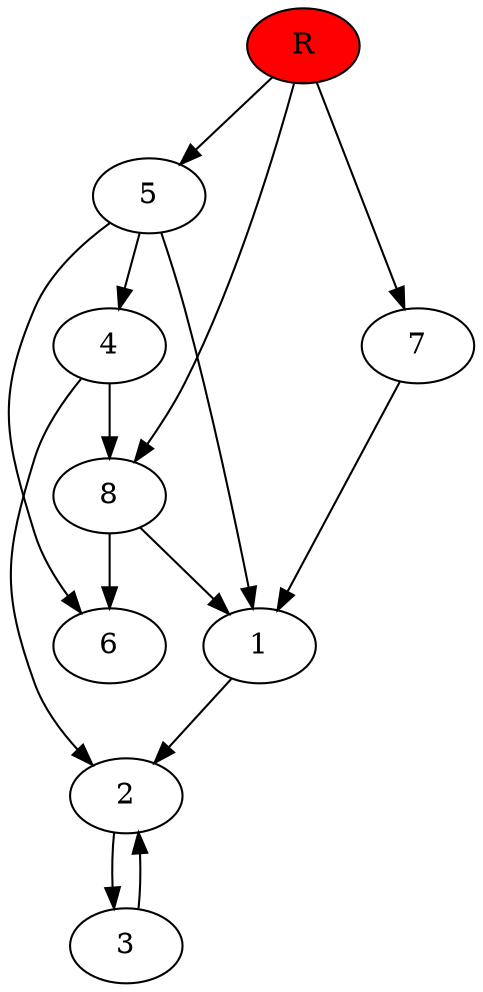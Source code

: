 digraph prb19234 {
	1
	2
	3
	4
	5
	6
	7
	8
	R [fillcolor="#ff0000" style=filled]
	1 -> 2
	2 -> 3
	3 -> 2
	4 -> 2
	4 -> 8
	5 -> 1
	5 -> 4
	5 -> 6
	7 -> 1
	8 -> 1
	8 -> 6
	R -> 5
	R -> 7
	R -> 8
}
